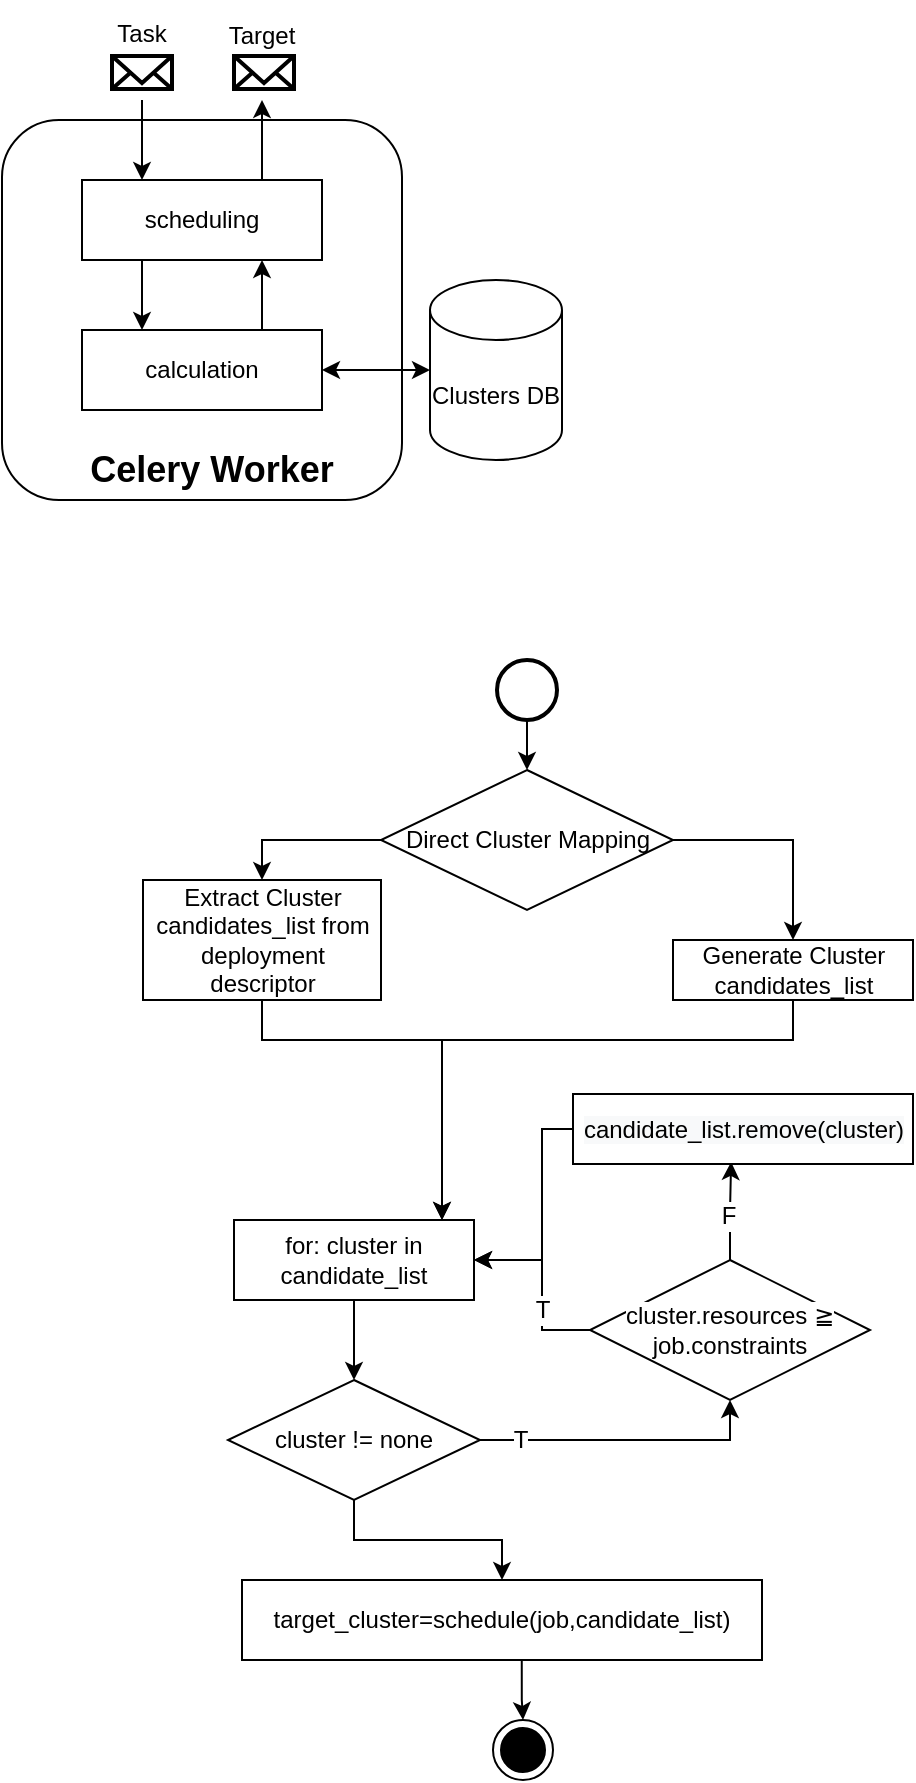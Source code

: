 <mxfile version="16.4.0" type="device"><diagram id="qtzPTroKBK8yQtBmzYUn" name="Page-1"><mxGraphModel dx="1051" dy="688" grid="1" gridSize="10" guides="1" tooltips="1" connect="1" arrows="1" fold="1" page="1" pageScale="1" pageWidth="827" pageHeight="1169" math="0" shadow="0"><root><mxCell id="0"/><mxCell id="1" parent="0"/><mxCell id="gNzTK0GEF_oxys0qe5F4-2" value="" style="rounded=1;whiteSpace=wrap;html=1;" vertex="1" parent="1"><mxGeometry x="120" y="80" width="200" height="190" as="geometry"/></mxCell><mxCell id="gNzTK0GEF_oxys0qe5F4-3" value="Clusters DB" style="shape=cylinder3;whiteSpace=wrap;html=1;boundedLbl=1;backgroundOutline=1;size=15;" vertex="1" parent="1"><mxGeometry x="334" y="160" width="66" height="90" as="geometry"/></mxCell><mxCell id="gNzTK0GEF_oxys0qe5F4-14" style="edgeStyle=orthogonalEdgeStyle;rounded=0;orthogonalLoop=1;jettySize=auto;html=1;exitX=1;exitY=0.5;exitDx=0;exitDy=0;entryX=0;entryY=0.5;entryDx=0;entryDy=0;entryPerimeter=0;startArrow=classic;startFill=1;" edge="1" parent="1" source="gNzTK0GEF_oxys0qe5F4-4" target="gNzTK0GEF_oxys0qe5F4-3"><mxGeometry relative="1" as="geometry"/></mxCell><mxCell id="gNzTK0GEF_oxys0qe5F4-4" value="calculation" style="rounded=0;whiteSpace=wrap;html=1;" vertex="1" parent="1"><mxGeometry x="160" y="185" width="120" height="40" as="geometry"/></mxCell><mxCell id="gNzTK0GEF_oxys0qe5F4-5" value="scheduling" style="rounded=0;whiteSpace=wrap;html=1;" vertex="1" parent="1"><mxGeometry x="160" y="110" width="120" height="40" as="geometry"/></mxCell><mxCell id="gNzTK0GEF_oxys0qe5F4-9" value="" style="endArrow=classic;html=1;rounded=0;exitX=0.5;exitY=1;exitDx=0;exitDy=0;" edge="1" parent="1"><mxGeometry width="50" height="50" relative="1" as="geometry"><mxPoint x="190" y="70" as="sourcePoint"/><mxPoint x="190" y="110" as="targetPoint"/></mxGeometry></mxCell><mxCell id="gNzTK0GEF_oxys0qe5F4-10" value="" style="endArrow=classic;html=1;rounded=0;entryX=0.25;entryY=0;entryDx=0;entryDy=0;" edge="1" parent="1" target="gNzTK0GEF_oxys0qe5F4-4"><mxGeometry width="50" height="50" relative="1" as="geometry"><mxPoint x="190" y="150" as="sourcePoint"/><mxPoint x="190" y="180" as="targetPoint"/></mxGeometry></mxCell><mxCell id="gNzTK0GEF_oxys0qe5F4-12" value="" style="endArrow=classic;html=1;rounded=0;entryX=0.25;entryY=0;entryDx=0;entryDy=0;" edge="1" parent="1"><mxGeometry width="50" height="50" relative="1" as="geometry"><mxPoint x="250" y="185" as="sourcePoint"/><mxPoint x="250" y="150" as="targetPoint"/></mxGeometry></mxCell><mxCell id="gNzTK0GEF_oxys0qe5F4-13" value="" style="endArrow=classic;html=1;rounded=0;entryX=0.5;entryY=1;entryDx=0;entryDy=0;" edge="1" parent="1"><mxGeometry width="50" height="50" relative="1" as="geometry"><mxPoint x="250" y="110" as="sourcePoint"/><mxPoint x="250" y="70" as="targetPoint"/></mxGeometry></mxCell><mxCell id="gNzTK0GEF_oxys0qe5F4-15" value="&lt;b&gt;&lt;font style=&quot;font-size: 18px&quot;&gt;Celery Worker&lt;/font&gt;&lt;/b&gt;" style="text;html=1;strokeColor=none;fillColor=none;align=center;verticalAlign=middle;whiteSpace=wrap;rounded=0;" vertex="1" parent="1"><mxGeometry x="150" y="240" width="150" height="30" as="geometry"/></mxCell><mxCell id="gNzTK0GEF_oxys0qe5F4-20" value="" style="html=1;verticalLabelPosition=bottom;align=center;labelBackgroundColor=#ffffff;verticalAlign=top;strokeWidth=2;strokeColor=#000000;shadow=0;dashed=0;shape=mxgraph.ios7.icons.mail;fontSize=18;" vertex="1" parent="1"><mxGeometry x="175" y="48" width="30" height="16.5" as="geometry"/></mxCell><mxCell id="gNzTK0GEF_oxys0qe5F4-21" value="&lt;font style=&quot;font-size: 12px&quot;&gt;Task&lt;/font&gt;" style="text;html=1;strokeColor=none;fillColor=none;align=center;verticalAlign=middle;whiteSpace=wrap;rounded=0;fontSize=18;" vertex="1" parent="1"><mxGeometry x="160" y="20" width="60" height="30" as="geometry"/></mxCell><mxCell id="gNzTK0GEF_oxys0qe5F4-22" value="" style="html=1;verticalLabelPosition=bottom;align=center;labelBackgroundColor=#ffffff;verticalAlign=top;strokeWidth=2;strokeColor=#000000;shadow=0;dashed=0;shape=mxgraph.ios7.icons.mail;fontSize=18;" vertex="1" parent="1"><mxGeometry x="236" y="48" width="30" height="16.5" as="geometry"/></mxCell><mxCell id="gNzTK0GEF_oxys0qe5F4-23" value="&lt;font style=&quot;font-size: 12px&quot;&gt;Target&lt;br&gt;&lt;/font&gt;" style="text;html=1;strokeColor=none;fillColor=none;align=center;verticalAlign=middle;whiteSpace=wrap;rounded=0;fontSize=18;" vertex="1" parent="1"><mxGeometry x="220" y="21" width="60" height="30" as="geometry"/></mxCell><mxCell id="gNzTK0GEF_oxys0qe5F4-29" style="edgeStyle=orthogonalEdgeStyle;rounded=0;orthogonalLoop=1;jettySize=auto;html=1;exitX=1;exitY=0.5;exitDx=0;exitDy=0;fontSize=12;startArrow=none;startFill=0;" edge="1" parent="1" source="gNzTK0GEF_oxys0qe5F4-24" target="gNzTK0GEF_oxys0qe5F4-27"><mxGeometry relative="1" as="geometry"/></mxCell><mxCell id="gNzTK0GEF_oxys0qe5F4-30" style="edgeStyle=orthogonalEdgeStyle;rounded=0;orthogonalLoop=1;jettySize=auto;html=1;exitX=0;exitY=0.5;exitDx=0;exitDy=0;entryX=0.5;entryY=0;entryDx=0;entryDy=0;fontSize=12;startArrow=none;startFill=0;" edge="1" parent="1" source="gNzTK0GEF_oxys0qe5F4-24" target="gNzTK0GEF_oxys0qe5F4-26"><mxGeometry relative="1" as="geometry"/></mxCell><mxCell id="gNzTK0GEF_oxys0qe5F4-24" value="Direct Cluster Mapping" style="rhombus;whiteSpace=wrap;html=1;fontSize=12;strokeColor=#000000;" vertex="1" parent="1"><mxGeometry x="309.5" y="405" width="146" height="70" as="geometry"/></mxCell><mxCell id="gNzTK0GEF_oxys0qe5F4-49" style="edgeStyle=orthogonalEdgeStyle;rounded=0;orthogonalLoop=1;jettySize=auto;html=1;exitX=0.5;exitY=1;exitDx=0;exitDy=0;fontSize=12;startArrow=none;startFill=0;" edge="1" parent="1" source="gNzTK0GEF_oxys0qe5F4-26" target="gNzTK0GEF_oxys0qe5F4-43"><mxGeometry relative="1" as="geometry"><Array as="points"><mxPoint x="250" y="540"/><mxPoint x="340" y="540"/></Array></mxGeometry></mxCell><mxCell id="gNzTK0GEF_oxys0qe5F4-26" value="Extract Cluster candidates_list from deployment descriptor" style="rounded=0;whiteSpace=wrap;html=1;fontSize=12;strokeColor=#000000;" vertex="1" parent="1"><mxGeometry x="190.5" y="460" width="119" height="60" as="geometry"/></mxCell><mxCell id="gNzTK0GEF_oxys0qe5F4-50" style="edgeStyle=orthogonalEdgeStyle;rounded=0;orthogonalLoop=1;jettySize=auto;html=1;exitX=0.5;exitY=1;exitDx=0;exitDy=0;fontSize=12;startArrow=none;startFill=0;" edge="1" parent="1" source="gNzTK0GEF_oxys0qe5F4-27" target="gNzTK0GEF_oxys0qe5F4-43"><mxGeometry relative="1" as="geometry"><Array as="points"><mxPoint x="516" y="540"/><mxPoint x="340" y="540"/></Array></mxGeometry></mxCell><mxCell id="gNzTK0GEF_oxys0qe5F4-27" value="Generate Cluster candidates_list" style="rounded=0;whiteSpace=wrap;html=1;fontSize=12;strokeColor=#000000;" vertex="1" parent="1"><mxGeometry x="455.5" y="490" width="120" height="30" as="geometry"/></mxCell><mxCell id="gNzTK0GEF_oxys0qe5F4-48" style="edgeStyle=orthogonalEdgeStyle;rounded=0;orthogonalLoop=1;jettySize=auto;html=1;exitX=0.5;exitY=0;exitDx=0;exitDy=0;entryX=0.465;entryY=0.971;entryDx=0;entryDy=0;entryPerimeter=0;fontSize=12;startArrow=none;startFill=0;" edge="1" parent="1" source="gNzTK0GEF_oxys0qe5F4-36" target="gNzTK0GEF_oxys0qe5F4-46"><mxGeometry relative="1" as="geometry"/></mxCell><mxCell id="gNzTK0GEF_oxys0qe5F4-54" value="F" style="edgeLabel;html=1;align=center;verticalAlign=middle;resizable=0;points=[];fontSize=12;" vertex="1" connectable="0" parent="gNzTK0GEF_oxys0qe5F4-48"><mxGeometry x="-0.11" y="1" relative="1" as="geometry"><mxPoint as="offset"/></mxGeometry></mxCell><mxCell id="gNzTK0GEF_oxys0qe5F4-51" value="T" style="edgeStyle=orthogonalEdgeStyle;rounded=0;orthogonalLoop=1;jettySize=auto;html=1;exitX=0;exitY=0.5;exitDx=0;exitDy=0;entryX=1;entryY=0.5;entryDx=0;entryDy=0;fontSize=12;startArrow=none;startFill=0;" edge="1" parent="1" source="gNzTK0GEF_oxys0qe5F4-36" target="gNzTK0GEF_oxys0qe5F4-43"><mxGeometry x="-0.259" relative="1" as="geometry"><Array as="points"><mxPoint x="390" y="685"/><mxPoint x="390" y="650"/></Array><mxPoint as="offset"/></mxGeometry></mxCell><mxCell id="gNzTK0GEF_oxys0qe5F4-36" value="&lt;span style=&quot;background-color: rgb(255 , 255 , 255)&quot;&gt;cluster.resources ≧ job.constraints&lt;/span&gt;" style="rhombus;whiteSpace=wrap;html=1;rounded=0;fontSize=12;strokeColor=#000000;" vertex="1" parent="1"><mxGeometry x="414" y="650" width="140" height="70" as="geometry"/></mxCell><mxCell id="gNzTK0GEF_oxys0qe5F4-47" style="edgeStyle=orthogonalEdgeStyle;rounded=0;orthogonalLoop=1;jettySize=auto;html=1;exitX=1;exitY=0.5;exitDx=0;exitDy=0;entryX=0.5;entryY=1;entryDx=0;entryDy=0;fontSize=12;startArrow=none;startFill=0;" edge="1" parent="1" source="gNzTK0GEF_oxys0qe5F4-39" target="gNzTK0GEF_oxys0qe5F4-36"><mxGeometry relative="1" as="geometry"/></mxCell><mxCell id="gNzTK0GEF_oxys0qe5F4-53" value="T" style="edgeLabel;html=1;align=center;verticalAlign=middle;resizable=0;points=[];fontSize=12;" vertex="1" connectable="0" parent="gNzTK0GEF_oxys0qe5F4-47"><mxGeometry x="-0.727" relative="1" as="geometry"><mxPoint as="offset"/></mxGeometry></mxCell><mxCell id="gNzTK0GEF_oxys0qe5F4-59" style="edgeStyle=orthogonalEdgeStyle;rounded=0;orthogonalLoop=1;jettySize=auto;html=1;exitX=0.5;exitY=1;exitDx=0;exitDy=0;fontSize=12;startArrow=none;startFill=0;" edge="1" parent="1" source="gNzTK0GEF_oxys0qe5F4-39" target="gNzTK0GEF_oxys0qe5F4-58"><mxGeometry relative="1" as="geometry"/></mxCell><mxCell id="gNzTK0GEF_oxys0qe5F4-39" value="cluster != none" style="rhombus;whiteSpace=wrap;html=1;rounded=0;fontSize=12;strokeColor=#000000;" vertex="1" parent="1"><mxGeometry x="233" y="710" width="126" height="60" as="geometry"/></mxCell><mxCell id="gNzTK0GEF_oxys0qe5F4-44" style="edgeStyle=orthogonalEdgeStyle;rounded=0;orthogonalLoop=1;jettySize=auto;html=1;exitX=0.5;exitY=1;exitDx=0;exitDy=0;entryX=0.5;entryY=0;entryDx=0;entryDy=0;fontSize=12;startArrow=none;startFill=0;" edge="1" parent="1" source="gNzTK0GEF_oxys0qe5F4-43" target="gNzTK0GEF_oxys0qe5F4-39"><mxGeometry relative="1" as="geometry"/></mxCell><mxCell id="gNzTK0GEF_oxys0qe5F4-43" value="for: cluster in candidate_list" style="rounded=0;whiteSpace=wrap;html=1;fontSize=12;strokeColor=#000000;" vertex="1" parent="1"><mxGeometry x="236" y="630" width="120" height="40" as="geometry"/></mxCell><mxCell id="gNzTK0GEF_oxys0qe5F4-57" style="edgeStyle=orthogonalEdgeStyle;rounded=0;orthogonalLoop=1;jettySize=auto;html=1;exitX=0;exitY=0.5;exitDx=0;exitDy=0;entryX=1;entryY=0.5;entryDx=0;entryDy=0;fontSize=12;startArrow=none;startFill=0;" edge="1" parent="1" source="gNzTK0GEF_oxys0qe5F4-46" target="gNzTK0GEF_oxys0qe5F4-43"><mxGeometry relative="1" as="geometry"><Array as="points"><mxPoint x="390" y="585"/><mxPoint x="390" y="650"/></Array></mxGeometry></mxCell><mxCell id="gNzTK0GEF_oxys0qe5F4-46" value="&lt;span style=&quot;background-color: rgb(248 , 249 , 250)&quot;&gt;candidate_list.remove(cluster)&lt;/span&gt;" style="rounded=0;whiteSpace=wrap;html=1;labelBackgroundColor=#FFFFFF;fontSize=12;strokeColor=#000000;" vertex="1" parent="1"><mxGeometry x="405.5" y="567" width="170" height="35" as="geometry"/></mxCell><mxCell id="gNzTK0GEF_oxys0qe5F4-63" style="edgeStyle=orthogonalEdgeStyle;rounded=0;orthogonalLoop=1;jettySize=auto;html=1;exitX=0.538;exitY=1;exitDx=0;exitDy=0;fontSize=12;startArrow=none;startFill=0;exitPerimeter=0;" edge="1" parent="1" source="gNzTK0GEF_oxys0qe5F4-58" target="gNzTK0GEF_oxys0qe5F4-62"><mxGeometry relative="1" as="geometry"/></mxCell><mxCell id="gNzTK0GEF_oxys0qe5F4-58" value="target_cluster=schedule(job,candidate_list)" style="rounded=0;whiteSpace=wrap;html=1;labelBackgroundColor=#FFFFFF;fontSize=12;strokeColor=#000000;" vertex="1" parent="1"><mxGeometry x="240" y="810" width="260" height="40" as="geometry"/></mxCell><mxCell id="gNzTK0GEF_oxys0qe5F4-61" style="edgeStyle=orthogonalEdgeStyle;rounded=0;orthogonalLoop=1;jettySize=auto;html=1;exitX=0.5;exitY=1;exitDx=0;exitDy=0;exitPerimeter=0;entryX=0.5;entryY=0;entryDx=0;entryDy=0;fontSize=12;startArrow=none;startFill=0;" edge="1" parent="1" source="gNzTK0GEF_oxys0qe5F4-60" target="gNzTK0GEF_oxys0qe5F4-24"><mxGeometry relative="1" as="geometry"/></mxCell><mxCell id="gNzTK0GEF_oxys0qe5F4-60" value="" style="strokeWidth=2;html=1;shape=mxgraph.flowchart.start_2;whiteSpace=wrap;rounded=0;labelBackgroundColor=#FFFFFF;fontSize=12;" vertex="1" parent="1"><mxGeometry x="367.5" y="350" width="30" height="30" as="geometry"/></mxCell><mxCell id="gNzTK0GEF_oxys0qe5F4-62" value="" style="ellipse;html=1;shape=endState;fillColor=#000000;strokeColor=#000000;rounded=0;labelBackgroundColor=#FFFFFF;fontSize=12;" vertex="1" parent="1"><mxGeometry x="365.5" y="880" width="30" height="30" as="geometry"/></mxCell></root></mxGraphModel></diagram></mxfile>
